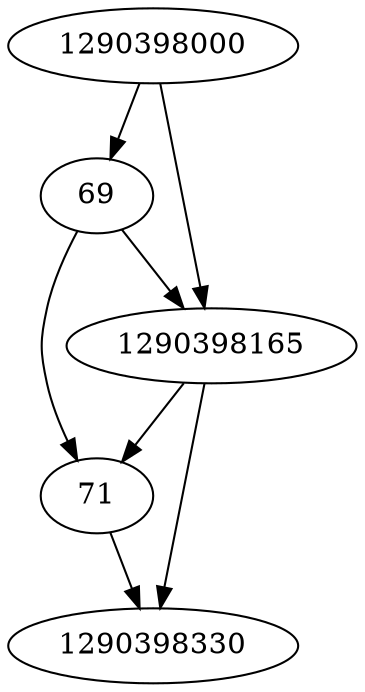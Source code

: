 strict digraph  {
69;
71;
1290398000;
1290398165;
1290398330;
69 -> 71;
69 -> 1290398165;
71 -> 1290398330;
1290398000 -> 1290398165;
1290398000 -> 69;
1290398165 -> 1290398330;
1290398165 -> 71;
}
